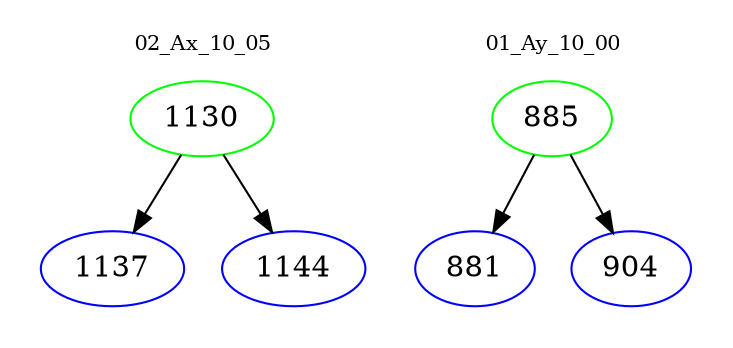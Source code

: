 digraph{
subgraph cluster_0 {
color = white
label = "02_Ax_10_05";
fontsize=10;
T0_1130 [label="1130", color="green"]
T0_1130 -> T0_1137 [color="black"]
T0_1137 [label="1137", color="blue"]
T0_1130 -> T0_1144 [color="black"]
T0_1144 [label="1144", color="blue"]
}
subgraph cluster_1 {
color = white
label = "01_Ay_10_00";
fontsize=10;
T1_885 [label="885", color="green"]
T1_885 -> T1_881 [color="black"]
T1_881 [label="881", color="blue"]
T1_885 -> T1_904 [color="black"]
T1_904 [label="904", color="blue"]
}
}
